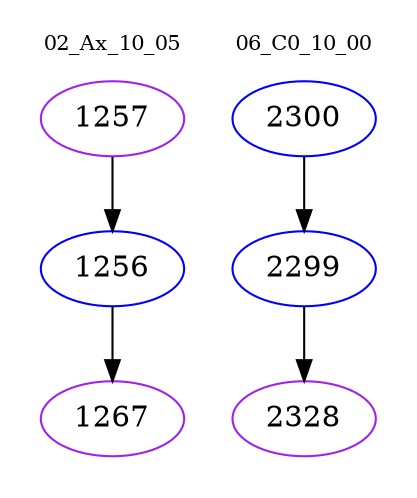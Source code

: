 digraph{
subgraph cluster_0 {
color = white
label = "02_Ax_10_05";
fontsize=10;
T0_1257 [label="1257", color="purple"]
T0_1257 -> T0_1256 [color="black"]
T0_1256 [label="1256", color="blue"]
T0_1256 -> T0_1267 [color="black"]
T0_1267 [label="1267", color="purple"]
}
subgraph cluster_1 {
color = white
label = "06_C0_10_00";
fontsize=10;
T1_2300 [label="2300", color="blue"]
T1_2300 -> T1_2299 [color="black"]
T1_2299 [label="2299", color="blue"]
T1_2299 -> T1_2328 [color="black"]
T1_2328 [label="2328", color="purple"]
}
}
